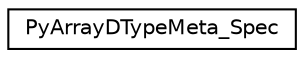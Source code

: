 digraph "Graphical Class Hierarchy"
{
 // LATEX_PDF_SIZE
  edge [fontname="Helvetica",fontsize="10",labelfontname="Helvetica",labelfontsize="10"];
  node [fontname="Helvetica",fontsize="10",shape=record];
  rankdir="LR";
  Node0 [label="PyArrayDTypeMeta_Spec",height=0.2,width=0.4,color="black", fillcolor="white", style="filled",URL="$structPyArrayDTypeMeta__Spec.html",tooltip=" "];
}
